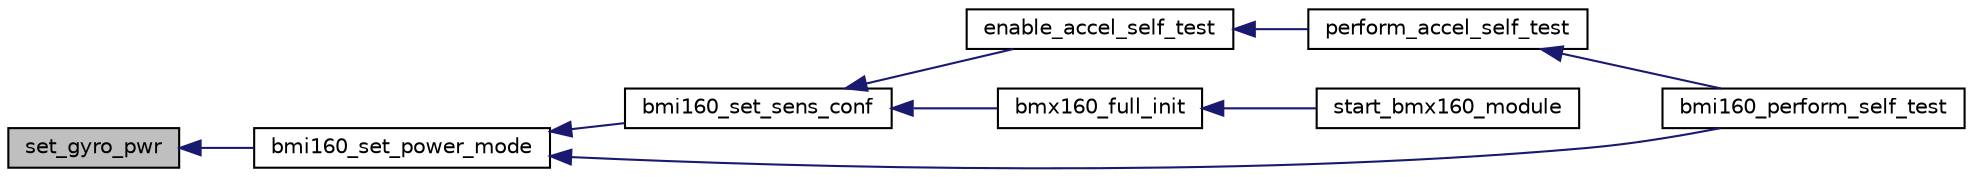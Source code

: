digraph "set_gyro_pwr"
{
  edge [fontname="Helvetica",fontsize="10",labelfontname="Helvetica",labelfontsize="10"];
  node [fontname="Helvetica",fontsize="10",shape=record];
  rankdir="LR";
  Node1 [label="set_gyro_pwr",height=0.2,width=0.4,color="black", fillcolor="grey75", style="filled", fontcolor="black"];
  Node1 -> Node2 [dir="back",color="midnightblue",fontsize="10",style="solid",fontname="Helvetica"];
  Node2 [label="bmi160_set_power_mode",height=0.2,width=0.4,color="black", fillcolor="white", style="filled",URL="$bmi160_8h.html#a897ca5f1bfbcd1385ace2c05f9f4aef6",tooltip="This API sets the power mode of the sensor. "];
  Node2 -> Node3 [dir="back",color="midnightblue",fontsize="10",style="solid",fontname="Helvetica"];
  Node3 [label="bmi160_set_sens_conf",height=0.2,width=0.4,color="black", fillcolor="white", style="filled",URL="$bmi160_8h.html#ab098d2c7fda2965b1699ae13d2a8ffc8",tooltip="This API configures the power mode, range and bandwidth of sensor. "];
  Node3 -> Node4 [dir="back",color="midnightblue",fontsize="10",style="solid",fontname="Helvetica"];
  Node4 [label="enable_accel_self_test",height=0.2,width=0.4,color="black", fillcolor="white", style="filled",URL="$bmi160_8c.html#a46663dc05547a60fb8b7621181e257ab",tooltip="This API enables to perform the accel self test by setting proper configurations to facilitate accel ..."];
  Node4 -> Node5 [dir="back",color="midnightblue",fontsize="10",style="solid",fontname="Helvetica"];
  Node5 [label="perform_accel_self_test",height=0.2,width=0.4,color="black", fillcolor="white", style="filled",URL="$bmi160_8c.html#a58524a9b6fe288b5fb74f0b5cfb48703",tooltip="This API performs the self test for accelerometer of BMI160. "];
  Node5 -> Node6 [dir="back",color="midnightblue",fontsize="10",style="solid",fontname="Helvetica"];
  Node6 [label="bmi160_perform_self_test",height=0.2,width=0.4,color="black", fillcolor="white", style="filled",URL="$bmi160_8h.html#a6f83dc85a8173886ffe58e381fd9e0b8",tooltip="This is used to perform self test of accel/gyro of the BMI160 sensor. "];
  Node3 -> Node7 [dir="back",color="midnightblue",fontsize="10",style="solid",fontname="Helvetica"];
  Node7 [label="bmx160_full_init",height=0.2,width=0.4,color="black", fillcolor="white", style="filled",URL="$group___b_m_x160.html#ga24f66e1149af3eaad9ce37483510bd52",tooltip="BMX160 chip and fusion algorithm initialization. "];
  Node7 -> Node8 [dir="back",color="midnightblue",fontsize="10",style="solid",fontname="Helvetica"];
  Node8 [label="start_bmx160_module",height=0.2,width=0.4,color="black", fillcolor="white", style="filled",URL="$group___b_m_x160.html#ga3c92c87bd9ca59bc115bc38377fd51e8",tooltip="Start BMX160 threads. "];
  Node2 -> Node6 [dir="back",color="midnightblue",fontsize="10",style="solid",fontname="Helvetica"];
}
